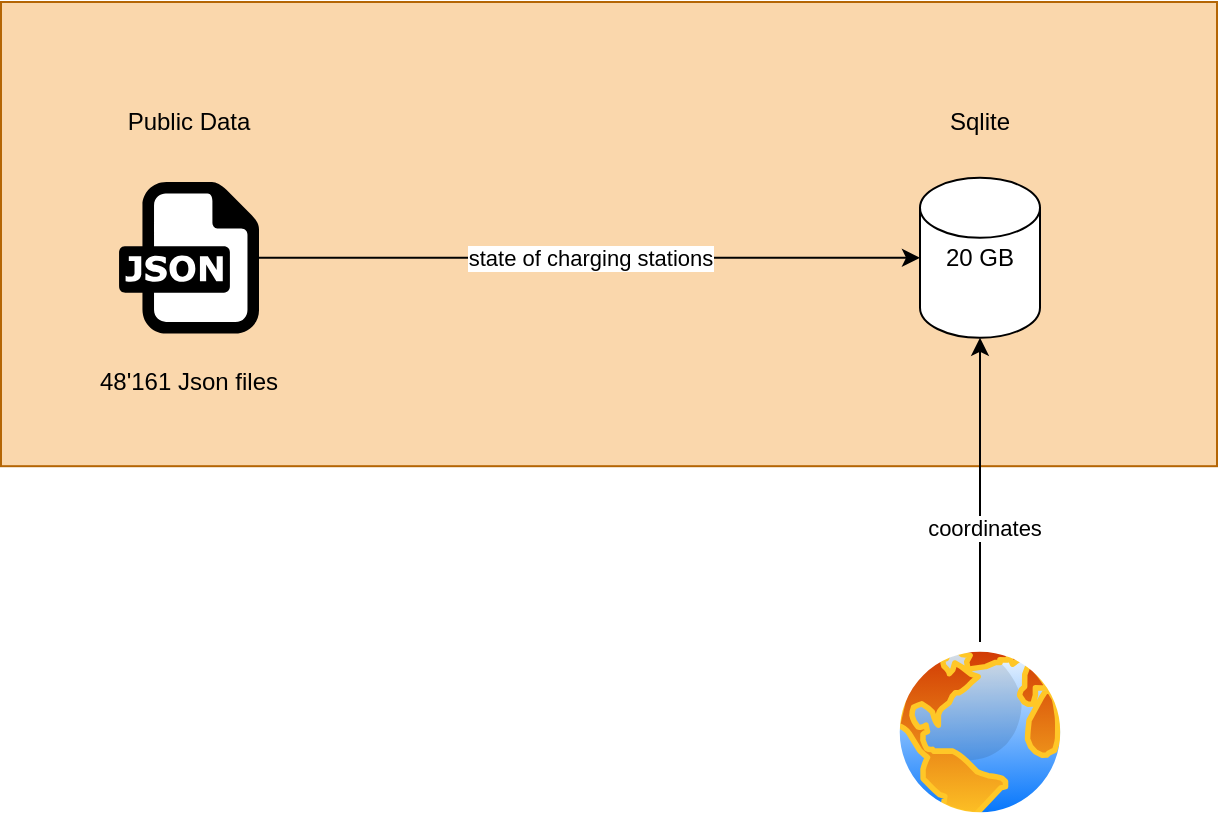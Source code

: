 <mxfile version="13.6.5" type="device"><diagram id="wjr2pn12n9eCGJ6ndVBv" name="Page-1"><mxGraphModel dx="709" dy="699" grid="1" gridSize="10" guides="1" tooltips="1" connect="1" arrows="1" fold="1" page="1" pageScale="1" pageWidth="827" pageHeight="1169" math="0" shadow="0"><root><mxCell id="0"/><mxCell id="1" parent="0"/><mxCell id="9m3Jnn3Bt1t4xwFA0HlE-10" value="" style="rounded=0;whiteSpace=wrap;html=1;fillColor=#fad7ac;strokeColor=#b46504;" vertex="1" parent="1"><mxGeometry x="120.5" y="50.0" width="608" height="232.1" as="geometry"/></mxCell><mxCell id="9m3Jnn3Bt1t4xwFA0HlE-6" value="state of charging stations" style="edgeStyle=orthogonalEdgeStyle;rounded=0;orthogonalLoop=1;jettySize=auto;html=1;" edge="1" parent="1" source="9m3Jnn3Bt1t4xwFA0HlE-2" target="9m3Jnn3Bt1t4xwFA0HlE-7"><mxGeometry relative="1" as="geometry"><mxPoint x="389.5" y="177.9" as="targetPoint"/></mxGeometry></mxCell><mxCell id="9m3Jnn3Bt1t4xwFA0HlE-2" value="" style="dashed=0;outlineConnect=0;html=1;align=center;labelPosition=center;verticalLabelPosition=bottom;verticalAlign=top;shape=mxgraph.weblogos.json" vertex="1" parent="1"><mxGeometry x="179.5" y="140" width="70" height="75.8" as="geometry"/></mxCell><mxCell id="9m3Jnn3Bt1t4xwFA0HlE-3" value="48'161 Json files" style="text;html=1;strokeColor=none;fillColor=none;align=center;verticalAlign=middle;whiteSpace=wrap;rounded=0;" vertex="1" parent="1"><mxGeometry x="167" y="230" width="95" height="20" as="geometry"/></mxCell><mxCell id="9m3Jnn3Bt1t4xwFA0HlE-4" value="Public Data" style="text;html=1;strokeColor=none;fillColor=none;align=center;verticalAlign=middle;whiteSpace=wrap;rounded=0;" vertex="1" parent="1"><mxGeometry x="177" y="100" width="75" height="20" as="geometry"/></mxCell><mxCell id="9m3Jnn3Bt1t4xwFA0HlE-7" value="20 GB" style="shape=cylinder2;whiteSpace=wrap;html=1;boundedLbl=1;backgroundOutline=1;size=15;" vertex="1" parent="1"><mxGeometry x="580" y="137.9" width="60" height="80" as="geometry"/></mxCell><mxCell id="9m3Jnn3Bt1t4xwFA0HlE-12" value="" style="shape=image;html=1;verticalAlign=top;verticalLabelPosition=bottom;labelBackgroundColor=#ffffff;imageAspect=0;aspect=fixed;image=https://cdn4.iconfinder.com/data/icons/logos-and-brands/512/267_Python_logo-128.png" vertex="1" parent="1"><mxGeometry x="660" y="62" width="58" height="58" as="geometry"/></mxCell><mxCell id="9m3Jnn3Bt1t4xwFA0HlE-14" value="" style="edgeStyle=orthogonalEdgeStyle;rounded=0;orthogonalLoop=1;jettySize=auto;html=1;" edge="1" parent="1" source="9m3Jnn3Bt1t4xwFA0HlE-13" target="9m3Jnn3Bt1t4xwFA0HlE-7"><mxGeometry relative="1" as="geometry"><mxPoint x="425" y="180" as="targetPoint"/></mxGeometry></mxCell><mxCell id="9m3Jnn3Bt1t4xwFA0HlE-16" value="coordinates" style="edgeLabel;html=1;align=center;verticalAlign=middle;resizable=0;points=[];" vertex="1" connectable="0" parent="9m3Jnn3Bt1t4xwFA0HlE-14"><mxGeometry x="0.003" y="-18" relative="1" as="geometry"><mxPoint x="-16" y="19" as="offset"/></mxGeometry></mxCell><mxCell id="9m3Jnn3Bt1t4xwFA0HlE-13" value="" style="aspect=fixed;perimeter=ellipsePerimeter;html=1;align=center;shadow=0;dashed=0;spacingTop=3;image;image=img/lib/active_directory/internet_globe.svg;" vertex="1" parent="1"><mxGeometry x="565" y="370" width="90" height="90" as="geometry"/></mxCell><mxCell id="9m3Jnn3Bt1t4xwFA0HlE-17" value="Sqlite" style="text;html=1;strokeColor=none;fillColor=none;align=center;verticalAlign=middle;whiteSpace=wrap;rounded=0;" vertex="1" parent="1"><mxGeometry x="590" y="100" width="40" height="20" as="geometry"/></mxCell></root></mxGraphModel></diagram></mxfile>
